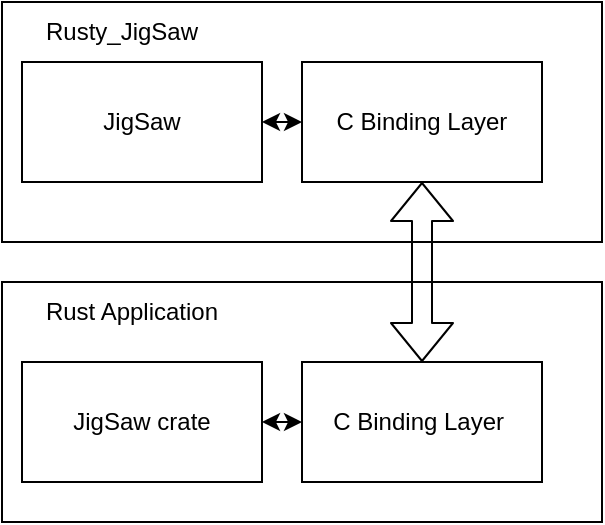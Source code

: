 <mxfile>
    <diagram id="57g5rnKn359AW3VktY1x" name="Page-1">
        <mxGraphModel dx="513" dy="530" grid="1" gridSize="10" guides="1" tooltips="1" connect="1" arrows="1" fold="1" page="1" pageScale="1" pageWidth="850" pageHeight="1100" math="0" shadow="0">
            <root>
                <mxCell id="0"/>
                <mxCell id="1" parent="0"/>
                <mxCell id="24" value="" style="group" vertex="1" connectable="0" parent="1">
                    <mxGeometry x="110" y="140" width="300" height="260" as="geometry"/>
                </mxCell>
                <mxCell id="9" value="" style="rounded=0;whiteSpace=wrap;html=1;" vertex="1" parent="24">
                    <mxGeometry width="300" height="120" as="geometry"/>
                </mxCell>
                <mxCell id="10" value="JigSaw" style="rounded=0;whiteSpace=wrap;html=1;" vertex="1" parent="24">
                    <mxGeometry x="10" y="30" width="120" height="60" as="geometry"/>
                </mxCell>
                <mxCell id="13" value="C Binding Layer" style="rounded=0;whiteSpace=wrap;html=1;" vertex="1" parent="24">
                    <mxGeometry x="150" y="30" width="120" height="60" as="geometry"/>
                </mxCell>
                <mxCell id="14" value="Rusty_JigSaw" style="text;html=1;strokeColor=none;fillColor=none;align=center;verticalAlign=middle;whiteSpace=wrap;rounded=0;" vertex="1" parent="24">
                    <mxGeometry x="30" width="60" height="30" as="geometry"/>
                </mxCell>
                <mxCell id="15" value="" style="rounded=0;whiteSpace=wrap;html=1;" vertex="1" parent="24">
                    <mxGeometry y="140" width="300" height="120" as="geometry"/>
                </mxCell>
                <mxCell id="16" value="Rust Application" style="text;html=1;strokeColor=none;fillColor=none;align=center;verticalAlign=middle;whiteSpace=wrap;rounded=0;" vertex="1" parent="24">
                    <mxGeometry y="140" width="130" height="30" as="geometry"/>
                </mxCell>
                <mxCell id="17" value="C Binding Layer&amp;nbsp;" style="rounded=0;whiteSpace=wrap;html=1;" vertex="1" parent="24">
                    <mxGeometry x="150" y="180" width="120" height="60" as="geometry"/>
                </mxCell>
                <mxCell id="18" value="JigSaw crate" style="rounded=0;whiteSpace=wrap;html=1;" vertex="1" parent="24">
                    <mxGeometry x="10" y="180" width="120" height="60" as="geometry"/>
                </mxCell>
                <mxCell id="19" value="" style="shape=flexArrow;endArrow=classic;startArrow=classic;html=1;" edge="1" parent="24" source="17" target="13">
                    <mxGeometry width="100" height="100" relative="1" as="geometry">
                        <mxPoint x="170" y="200" as="sourcePoint"/>
                        <mxPoint x="270" y="100" as="targetPoint"/>
                    </mxGeometry>
                </mxCell>
                <mxCell id="22" value="" style="endArrow=classic;startArrow=classic;html=1;" edge="1" parent="24" source="18">
                    <mxGeometry width="50" height="50" relative="1" as="geometry">
                        <mxPoint x="130" y="260" as="sourcePoint"/>
                        <mxPoint x="150" y="210" as="targetPoint"/>
                    </mxGeometry>
                </mxCell>
                <mxCell id="23" value="" style="endArrow=classic;startArrow=classic;html=1;exitX=1;exitY=0.5;exitDx=0;exitDy=0;" edge="1" parent="24" source="10">
                    <mxGeometry width="50" height="50" relative="1" as="geometry">
                        <mxPoint x="130" y="110" as="sourcePoint"/>
                        <mxPoint x="150" y="60" as="targetPoint"/>
                    </mxGeometry>
                </mxCell>
            </root>
        </mxGraphModel>
    </diagram>
</mxfile>